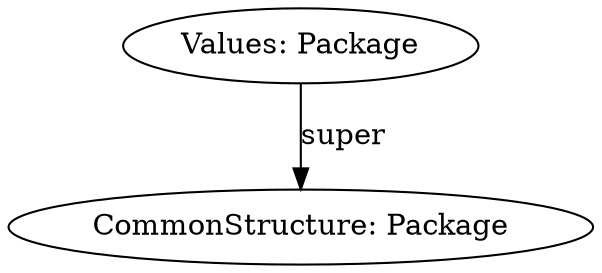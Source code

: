 digraph{
{style = filled
shape = box
}
"ID5a5024eb" [label= "Values: Package" style=solid fillcolor = white]
"ID1a345c6c" [label= "CommonStructure: Package" style=solid fillcolor = white]
ID5a5024eb -> ID1a345c6c [label = "super" style = solid color = black ]
}